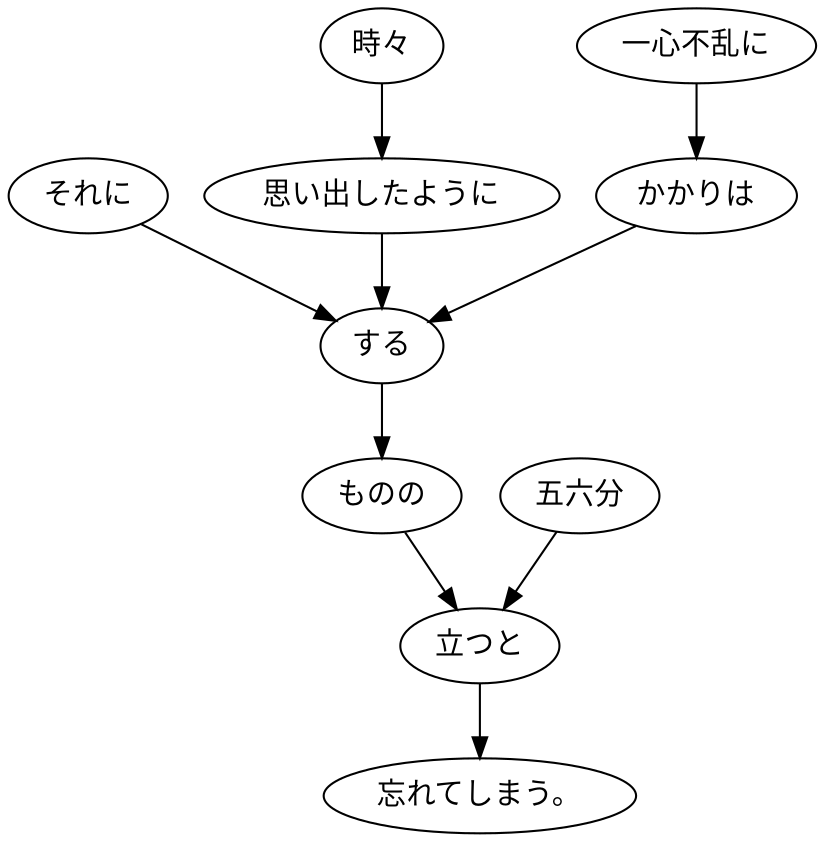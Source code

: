 digraph graph522 {
	node0 [label="それに"];
	node1 [label="時々"];
	node2 [label="思い出したように"];
	node3 [label="一心不乱に"];
	node4 [label="かかりは"];
	node5 [label="する"];
	node6 [label="ものの"];
	node7 [label="五六分"];
	node8 [label="立つと"];
	node9 [label="忘れてしまう。"];
	node0 -> node5;
	node1 -> node2;
	node2 -> node5;
	node3 -> node4;
	node4 -> node5;
	node5 -> node6;
	node6 -> node8;
	node7 -> node8;
	node8 -> node9;
}
